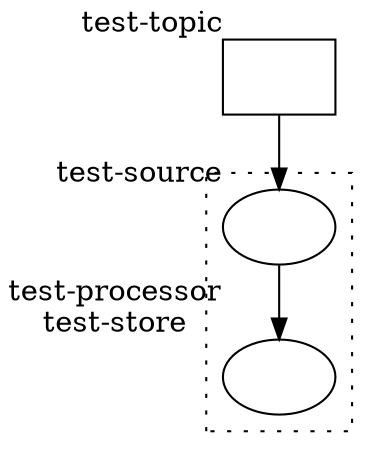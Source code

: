 digraph g_global_store_usage {
  test_topic [shape=box, label="", xlabel="test-topic"];
  test_topic -> test_source;
  subgraph cluster_0 {
    style=dotted;
    test_source -> test_processor;
    test_source [shape=ellipse, label="", xlabel="test-source"];
    test_processor [shape=ellipse, image="cylinder.png", imagescale=true, fixedsize=true, label="", xlabel="test-processor\ntest-store"];
  }
}
